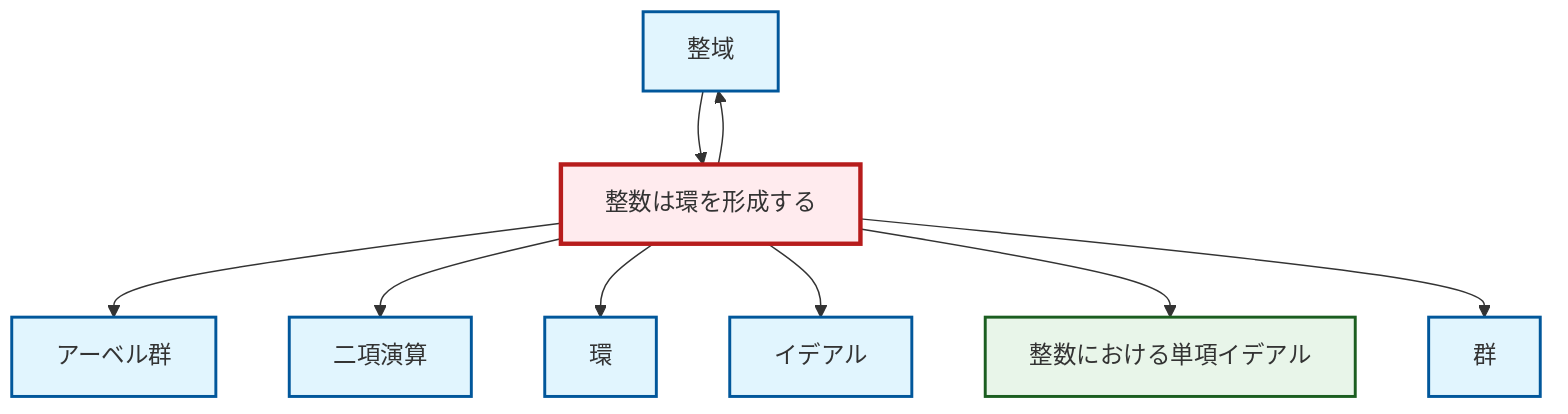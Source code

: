 graph TD
    classDef definition fill:#e1f5fe,stroke:#01579b,stroke-width:2px
    classDef theorem fill:#f3e5f5,stroke:#4a148c,stroke-width:2px
    classDef axiom fill:#fff3e0,stroke:#e65100,stroke-width:2px
    classDef example fill:#e8f5e9,stroke:#1b5e20,stroke-width:2px
    classDef current fill:#ffebee,stroke:#b71c1c,stroke-width:3px
    def-binary-operation["二項演算"]:::definition
    def-group["群"]:::definition
    def-integral-domain["整域"]:::definition
    ex-integers-ring["整数は環を形成する"]:::example
    ex-principal-ideal["整数における単項イデアル"]:::example
    def-ring["環"]:::definition
    def-ideal["イデアル"]:::definition
    def-abelian-group["アーベル群"]:::definition
    ex-integers-ring --> def-abelian-group
    ex-integers-ring --> def-binary-operation
    ex-integers-ring --> def-ring
    def-integral-domain --> ex-integers-ring
    ex-integers-ring --> def-ideal
    ex-integers-ring --> ex-principal-ideal
    ex-integers-ring --> def-group
    ex-integers-ring --> def-integral-domain
    class ex-integers-ring current